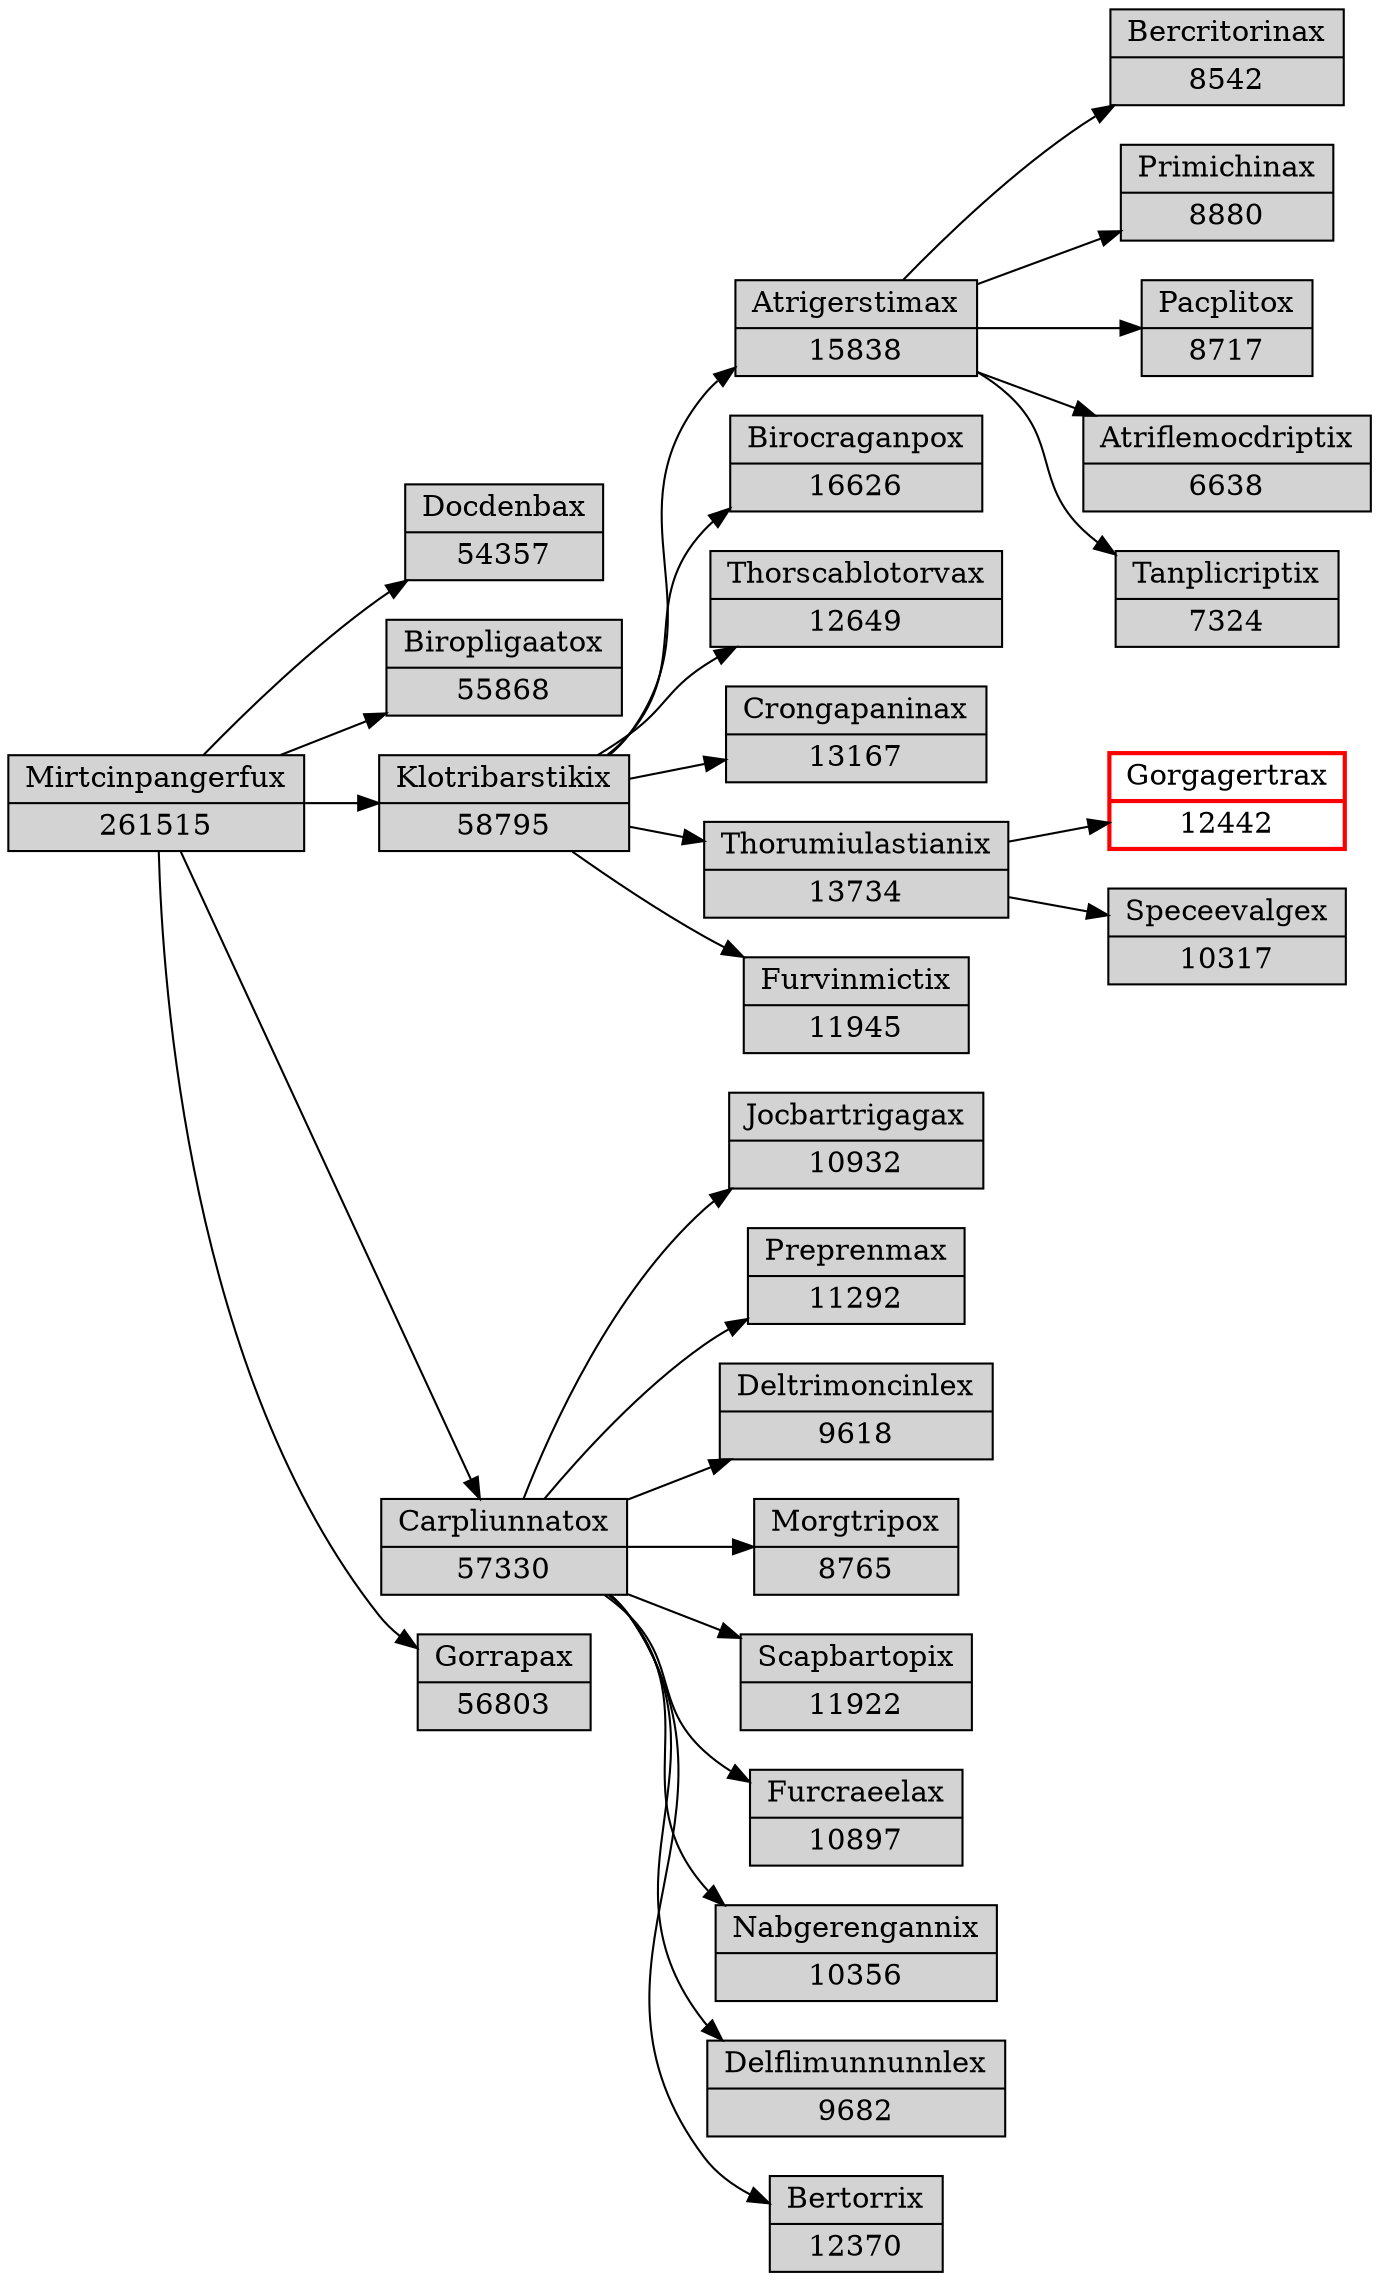 digraph g { 
graph [rankdir=LR]
node [shape=record fillcolor=lightgrey style=filled]
  Mirtcinpangerfux [label="Mirtcinpangerfux|261515"]
  Docdenbax [label="Docdenbax|54357"]
  Biropligaatox [label="Biropligaatox|55868"]
  Klotribarstikix [label="Klotribarstikix|58795"]
  Atrigerstimax [label="Atrigerstimax|15838"]
  Bercritorinax [label="Bercritorinax|8542"]
  Primichinax [label="Primichinax|8880"]
  Pacplitox [label="Pacplitox|8717"]
  Atriflemocdriptix [label="Atriflemocdriptix|6638"]
  Tanplicriptix [label="Tanplicriptix|7324"]
  Birocraganpox [label="Birocraganpox|16626"]
  Thorscablotorvax [label="Thorscablotorvax|12649"]
  Crongapaninax [label="Crongapaninax|13167"]
  Thorumiulastianix [label="Thorumiulastianix|13734"]
  Gorgagertrax [label="Gorgagertrax|12442" color=red style=bold]
  Speceevalgex [label="Speceevalgex|10317"]
  Furvinmictix [label="Furvinmictix|11945"]
  Carpliunnatox [label="Carpliunnatox|57330"]
  Jocbartrigagax [label="Jocbartrigagax|10932"]
  Preprenmax [label="Preprenmax|11292"]
  Deltrimoncinlex [label="Deltrimoncinlex|9618"]
  Morgtripox [label="Morgtripox|8765"]
  Scapbartopix [label="Scapbartopix|11922"]
  Furcraeelax [label="Furcraeelax|10897"]
  Nabgerengannix [label="Nabgerengannix|10356"]
  Delflimunnunnlex [label="Delflimunnunnlex|9682"]
  Bertorrix [label="Bertorrix|12370"]
  Gorrapax [label="Gorrapax|56803"]
  Mirtcinpangerfux -> Docdenbax;
  Mirtcinpangerfux -> Biropligaatox;
  Mirtcinpangerfux -> Klotribarstikix;
  Mirtcinpangerfux -> Carpliunnatox;
  Mirtcinpangerfux -> Gorrapax;
  Klotribarstikix -> Atrigerstimax;
  Klotribarstikix -> Birocraganpox;
  Klotribarstikix -> Thorscablotorvax;
  Klotribarstikix -> Crongapaninax;
  Klotribarstikix -> Thorumiulastianix;
  Klotribarstikix -> Furvinmictix;
  Atrigerstimax -> Bercritorinax;
  Atrigerstimax -> Primichinax;
  Atrigerstimax -> Pacplitox;
  Atrigerstimax -> Atriflemocdriptix;
  Atrigerstimax -> Tanplicriptix;
  Thorumiulastianix -> Gorgagertrax;
  Thorumiulastianix -> Speceevalgex;
  Carpliunnatox -> Jocbartrigagax;
  Carpliunnatox -> Preprenmax;
  Carpliunnatox -> Deltrimoncinlex;
  Carpliunnatox -> Morgtripox;
  Carpliunnatox -> Scapbartopix;
  Carpliunnatox -> Furcraeelax;
  Carpliunnatox -> Nabgerengannix;
  Carpliunnatox -> Delflimunnunnlex;
  Carpliunnatox -> Bertorrix;
}